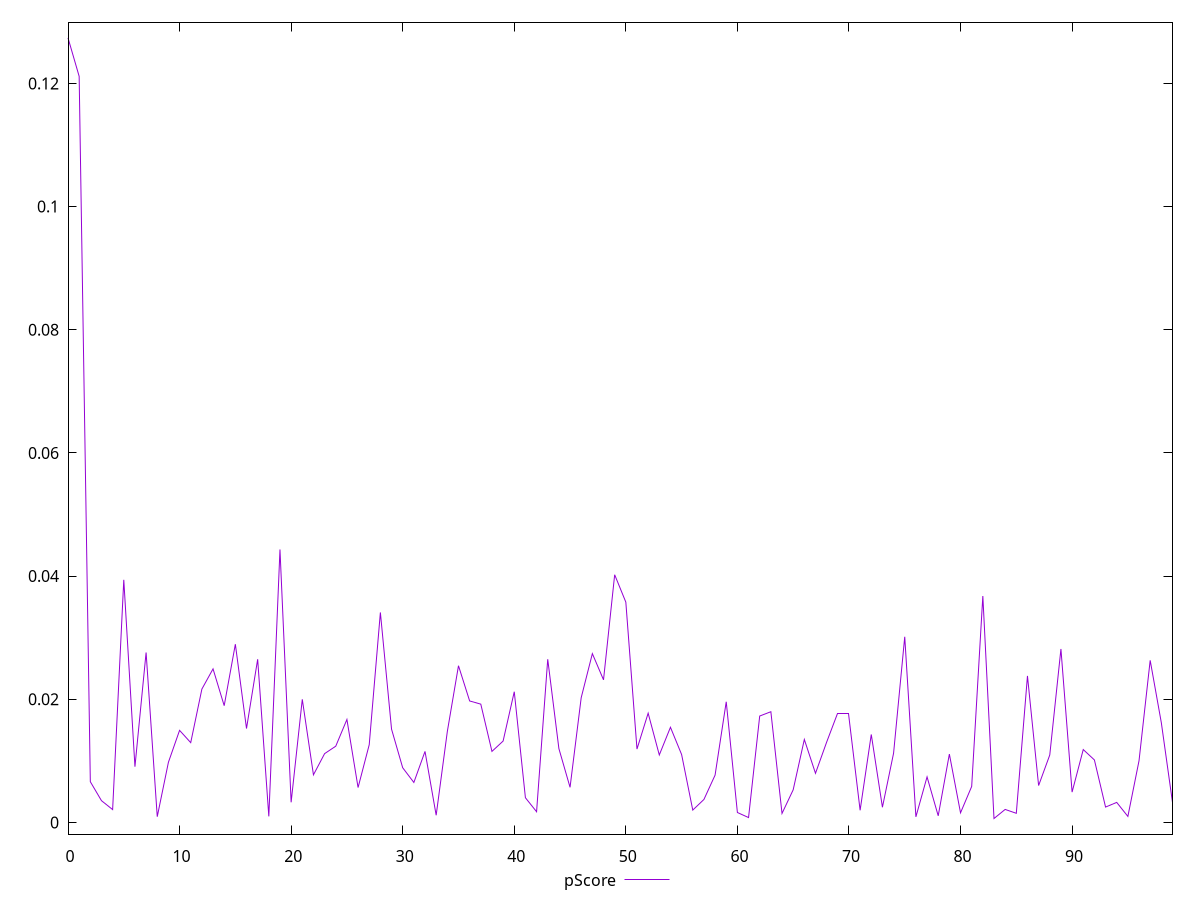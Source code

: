 reset

$pScore <<EOF
0 0.12738850416923164
1 0.12114639749167117
2 0.006617009970446841
3 0.003538841942001214
4 0.002091539494267325
5 0.039396351079850955
6 0.009053146338630802
7 0.027599638242639002
8 0.0009363125957330687
9 0.009769918263259292
10 0.014956310506820336
11 0.01296065267351948
12 0.021659255649401077
13 0.02493841219770837
14 0.018958217009849898
15 0.028942640906717276
16 0.015252776739235863
17 0.02650083376879453
18 0.0009886494953388336
19 0.04431989217737359
20 0.003276113221735266
21 0.019993156115657718
22 0.007733585363988105
23 0.011173625833633183
24 0.01238662279515762
25 0.016721140771081333
26 0.005670673966288842
27 0.012629255421541863
28 0.034095094326263786
29 0.015153267428361261
30 0.008882846124756039
31 0.006495044909626546
32 0.011538513191273359
33 0.001171764419580057
34 0.014762069299912528
35 0.02544811835441141
36 0.01972893132087128
37 0.019211515464435835
38 0.011538513191273303
39 0.013215260575749732
40 0.02122939781716826
41 0.00401193700322372
42 0.0017426378008914556
43 0.02650083376879453
44 0.01199318092705376
45 0.0057056165372365575
46 0.02026113178966349
47 0.027413215423754744
48 0.0231598908735689
49 0.040221643685576736
50 0.035773522860341356
51 0.011916099146199566
52 0.017743743526291045
53 0.01096060107028507
54 0.015453882307791877
55 0.011031125253334162
56 0.0020092907117242875
57 0.003733863766861689
58 0.007685263021907696
59 0.019598208304001496
60 0.0016191650959178072
61 0.0007963180476911469
62 0.01728129684852109
63 0.01797987083184488
64 0.0014634087309727262
65 0.005301024594908443
66 0.013475189796168019
67 0.007980101686491992
68 0.013044937842373039
69 0.01762691486570428
70 0.01762691486570428
71 0.0019751058090970997
72 0.014288090828959099
73 0.00247266349368902
74 0.011245609234528608
75 0.030148654583908308
76 0.0009112624216642828
77 0.00740200422960835
78 0.001079003969552017
79 0.011102132344893212
80 0.0015653633077483131
81 0.0058477007037828765
82 0.03677143592190352
83 0.0006400645059535526
84 0.0021156947445525875
85 0.0014882135596995805
86 0.023790592655280107
87 0.005993565247153054
88 0.010960601070285014
89 0.028166977672778426
90 0.004926898829178683
91 0.011839543919636819
92 0.010150742895224052
93 0.0025015529095146483
94 0.0032567849544331007
95 0.0009832776924751374
96 0.010022075144698939
97 0.026322236005105304
98 0.016180207144502134
99 0.0032567849544331007
EOF

set key outside below
set xrange [0:99]
set yrange [-0.0018949042873120095:0.1299234729624972]
set trange [-0.0018949042873120095:0.1299234729624972]
set terminal svg size 640, 500 enhanced background rgb 'white'
set output "report/report_00029_2021-02-24T13-36-40.390Z/max-potential-fid/samples/astro/pScore/values.svg"

plot $pScore title "pScore" with line

reset

